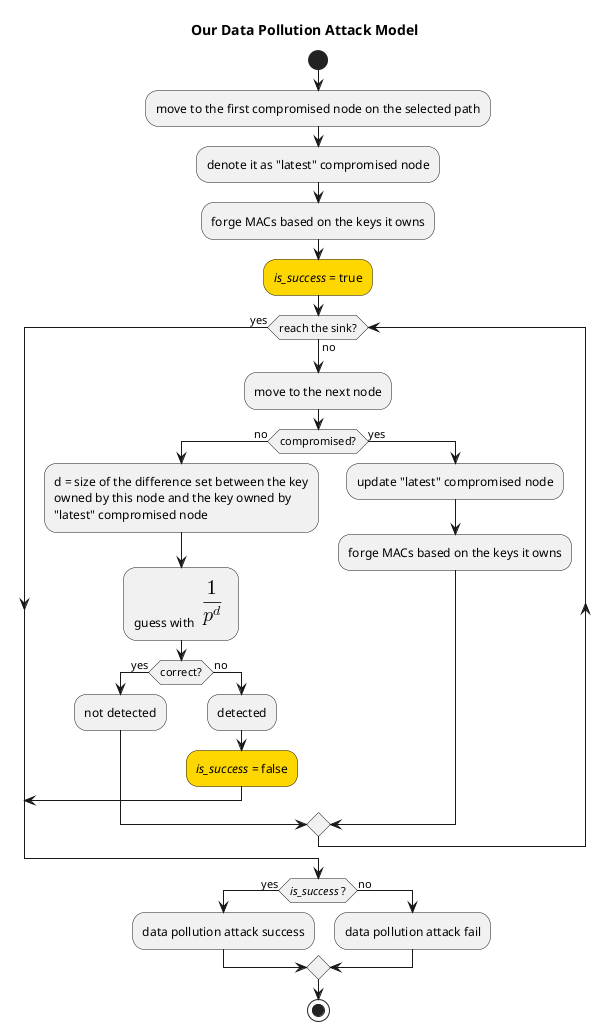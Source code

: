@startuml
title Our Data Pollution Attack Model

start

:move to the first compromised node on the selected path;
:denote it as "latest" compromised node;
:forge MACs based on the keys it owns;
#gold://is_success// = true;

while (reach the sink?) is (no)
    :move to the next node;
    if (compromised?) then (no)
        :d = size of the difference set between the key\nowned by this node and the key owned by\n"latest" compromised node;
        :guess with <latex>\frac{1}{p^d}</latex>;
        if (correct?) then (yes)
            :not detected;
        else (no)
            :detected;
            #gold://is_success// = false;
            break
        endif
    else (yes)
        :update "latest" compromised node;
        :forge MACs based on the keys it owns;
    endif

endwhile (yes)

if (//is_success// ?) then (yes)
    :data pollution attack success;
else (no)
    :data pollution attack fail;
endif

stop
@enduml